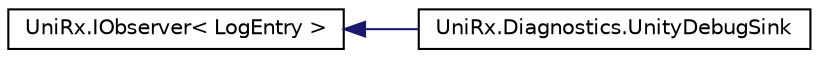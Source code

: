 digraph "Graphical Class Hierarchy"
{
 // LATEX_PDF_SIZE
  edge [fontname="Helvetica",fontsize="10",labelfontname="Helvetica",labelfontsize="10"];
  node [fontname="Helvetica",fontsize="10",shape=record];
  rankdir="LR";
  Node0 [label="UniRx.IObserver\< LogEntry \>",height=0.2,width=0.4,color="black", fillcolor="white", style="filled",URL="$interface_uni_rx_1_1_i_observer.html",tooltip=" "];
  Node0 -> Node1 [dir="back",color="midnightblue",fontsize="10",style="solid",fontname="Helvetica"];
  Node1 [label="UniRx.Diagnostics.UnityDebugSink",height=0.2,width=0.4,color="black", fillcolor="white", style="filled",URL="$class_uni_rx_1_1_diagnostics_1_1_unity_debug_sink.html",tooltip=" "];
}

